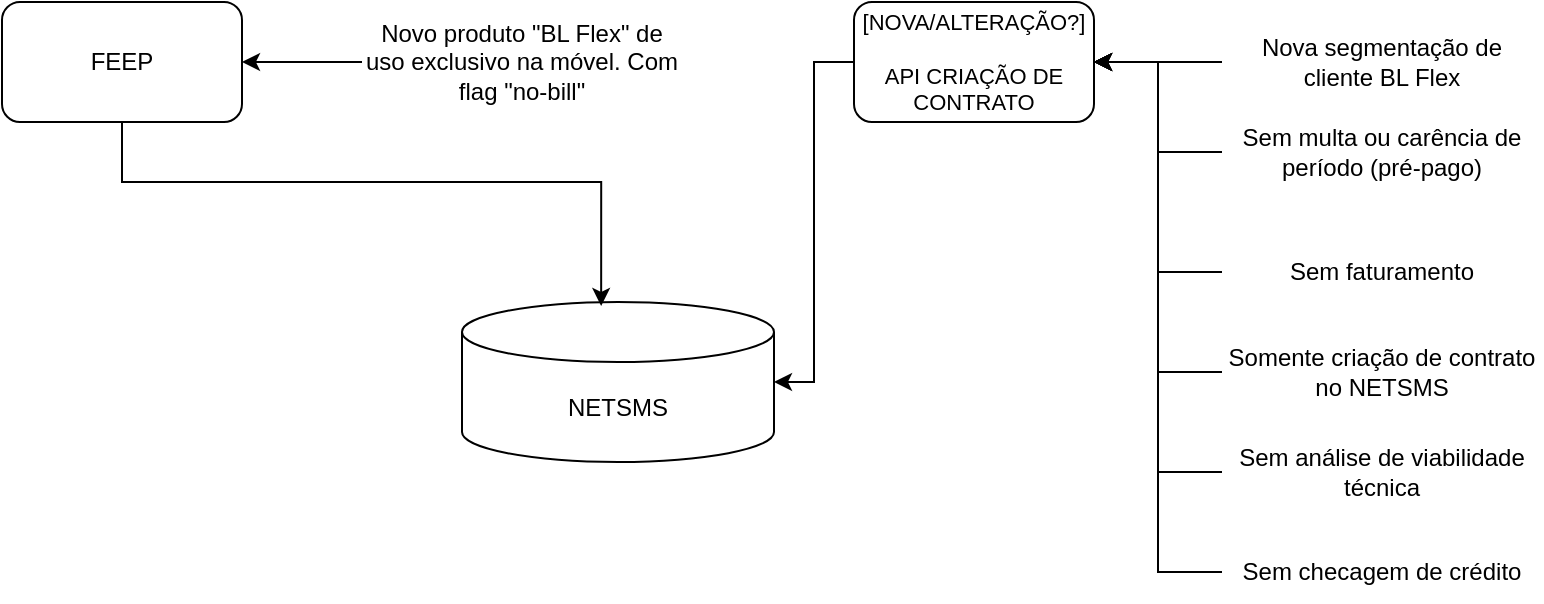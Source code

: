 <mxfile version="27.1.4">
  <diagram name="Página-1" id="dEcKvscp2UGSkrleQm4h">
    <mxGraphModel dx="1042" dy="527" grid="1" gridSize="10" guides="1" tooltips="1" connect="1" arrows="1" fold="1" page="1" pageScale="1" pageWidth="827" pageHeight="1169" math="0" shadow="0">
      <root>
        <mxCell id="0" />
        <mxCell id="1" parent="0" />
        <mxCell id="Y1WF1VeMBglXvYNFT1s_-1" value="FEEP" style="rounded=1;whiteSpace=wrap;html=1;" vertex="1" parent="1">
          <mxGeometry x="40" y="30" width="120" height="60" as="geometry" />
        </mxCell>
        <mxCell id="Y1WF1VeMBglXvYNFT1s_-3" style="edgeStyle=orthogonalEdgeStyle;rounded=0;orthogonalLoop=1;jettySize=auto;html=1;entryX=1;entryY=0.5;entryDx=0;entryDy=0;" edge="1" parent="1" source="Y1WF1VeMBglXvYNFT1s_-2" target="Y1WF1VeMBglXvYNFT1s_-1">
          <mxGeometry relative="1" as="geometry" />
        </mxCell>
        <mxCell id="Y1WF1VeMBglXvYNFT1s_-2" value="Novo produto &quot;BL Flex&quot; de uso exclusivo na móvel. Com flag &quot;no-bill&quot;" style="text;html=1;align=center;verticalAlign=middle;whiteSpace=wrap;rounded=0;" vertex="1" parent="1">
          <mxGeometry x="220" y="45" width="160" height="30" as="geometry" />
        </mxCell>
        <mxCell id="Y1WF1VeMBglXvYNFT1s_-4" value="NETSMS" style="shape=cylinder3;whiteSpace=wrap;html=1;boundedLbl=1;backgroundOutline=1;size=15;" vertex="1" parent="1">
          <mxGeometry x="270" y="180" width="156" height="80" as="geometry" />
        </mxCell>
        <mxCell id="Y1WF1VeMBglXvYNFT1s_-5" style="edgeStyle=orthogonalEdgeStyle;rounded=0;orthogonalLoop=1;jettySize=auto;html=1;entryX=0.446;entryY=0.025;entryDx=0;entryDy=0;entryPerimeter=0;" edge="1" parent="1" source="Y1WF1VeMBglXvYNFT1s_-1" target="Y1WF1VeMBglXvYNFT1s_-4">
          <mxGeometry relative="1" as="geometry">
            <Array as="points">
              <mxPoint x="100" y="120" />
              <mxPoint x="340" y="120" />
            </Array>
          </mxGeometry>
        </mxCell>
        <mxCell id="Y1WF1VeMBglXvYNFT1s_-6" value="[NOVA/ALTERAÇÃO?]&lt;div&gt;&lt;br&gt;&lt;/div&gt;&lt;div&gt;API CRIAÇÃO DE CONTRATO&lt;/div&gt;" style="rounded=1;whiteSpace=wrap;html=1;fontSize=11;" vertex="1" parent="1">
          <mxGeometry x="466" y="30" width="120" height="60" as="geometry" />
        </mxCell>
        <mxCell id="Y1WF1VeMBglXvYNFT1s_-8" style="edgeStyle=orthogonalEdgeStyle;rounded=0;orthogonalLoop=1;jettySize=auto;html=1;entryX=1;entryY=0.5;entryDx=0;entryDy=0;" edge="1" parent="1" source="Y1WF1VeMBglXvYNFT1s_-7" target="Y1WF1VeMBglXvYNFT1s_-6">
          <mxGeometry relative="1" as="geometry" />
        </mxCell>
        <mxCell id="Y1WF1VeMBglXvYNFT1s_-7" value="Nova segmentação de cliente BL Flex" style="text;html=1;align=center;verticalAlign=middle;whiteSpace=wrap;rounded=0;" vertex="1" parent="1">
          <mxGeometry x="650" y="45" width="160" height="30" as="geometry" />
        </mxCell>
        <mxCell id="Y1WF1VeMBglXvYNFT1s_-14" style="edgeStyle=orthogonalEdgeStyle;rounded=0;orthogonalLoop=1;jettySize=auto;html=1;" edge="1" parent="1" source="Y1WF1VeMBglXvYNFT1s_-9" target="Y1WF1VeMBglXvYNFT1s_-6">
          <mxGeometry relative="1" as="geometry" />
        </mxCell>
        <mxCell id="Y1WF1VeMBglXvYNFT1s_-9" value="Sem multa ou carência de período (pré-pago)" style="text;html=1;align=center;verticalAlign=middle;whiteSpace=wrap;rounded=0;" vertex="1" parent="1">
          <mxGeometry x="650" y="90" width="160" height="30" as="geometry" />
        </mxCell>
        <mxCell id="Y1WF1VeMBglXvYNFT1s_-15" style="edgeStyle=orthogonalEdgeStyle;rounded=0;orthogonalLoop=1;jettySize=auto;html=1;entryX=1;entryY=0.5;entryDx=0;entryDy=0;" edge="1" parent="1" source="Y1WF1VeMBglXvYNFT1s_-10" target="Y1WF1VeMBglXvYNFT1s_-6">
          <mxGeometry relative="1" as="geometry" />
        </mxCell>
        <mxCell id="Y1WF1VeMBglXvYNFT1s_-10" value="Sem faturamento" style="text;html=1;align=center;verticalAlign=middle;whiteSpace=wrap;rounded=0;" vertex="1" parent="1">
          <mxGeometry x="650" y="150" width="160" height="30" as="geometry" />
        </mxCell>
        <mxCell id="Y1WF1VeMBglXvYNFT1s_-16" style="edgeStyle=orthogonalEdgeStyle;rounded=0;orthogonalLoop=1;jettySize=auto;html=1;entryX=1;entryY=0.5;entryDx=0;entryDy=0;" edge="1" parent="1" source="Y1WF1VeMBglXvYNFT1s_-11" target="Y1WF1VeMBglXvYNFT1s_-6">
          <mxGeometry relative="1" as="geometry" />
        </mxCell>
        <mxCell id="Y1WF1VeMBglXvYNFT1s_-11" value="Somente criação de contrato no NETSMS" style="text;html=1;align=center;verticalAlign=middle;whiteSpace=wrap;rounded=0;" vertex="1" parent="1">
          <mxGeometry x="650" y="200" width="160" height="30" as="geometry" />
        </mxCell>
        <mxCell id="Y1WF1VeMBglXvYNFT1s_-19" style="edgeStyle=orthogonalEdgeStyle;rounded=0;orthogonalLoop=1;jettySize=auto;html=1;entryX=1;entryY=0.5;entryDx=0;entryDy=0;" edge="1" parent="1" source="Y1WF1VeMBglXvYNFT1s_-12" target="Y1WF1VeMBglXvYNFT1s_-6">
          <mxGeometry relative="1" as="geometry" />
        </mxCell>
        <mxCell id="Y1WF1VeMBglXvYNFT1s_-12" value="Sem análise de viabilidade técnica" style="text;html=1;align=center;verticalAlign=middle;whiteSpace=wrap;rounded=0;" vertex="1" parent="1">
          <mxGeometry x="650" y="250" width="160" height="30" as="geometry" />
        </mxCell>
        <mxCell id="Y1WF1VeMBglXvYNFT1s_-20" style="edgeStyle=orthogonalEdgeStyle;rounded=0;orthogonalLoop=1;jettySize=auto;html=1;entryX=1;entryY=0.5;entryDx=0;entryDy=0;" edge="1" parent="1" source="Y1WF1VeMBglXvYNFT1s_-13" target="Y1WF1VeMBglXvYNFT1s_-6">
          <mxGeometry relative="1" as="geometry" />
        </mxCell>
        <mxCell id="Y1WF1VeMBglXvYNFT1s_-13" value="Sem checagem de crédito" style="text;html=1;align=center;verticalAlign=middle;whiteSpace=wrap;rounded=0;" vertex="1" parent="1">
          <mxGeometry x="650" y="300" width="160" height="30" as="geometry" />
        </mxCell>
        <mxCell id="Y1WF1VeMBglXvYNFT1s_-21" style="edgeStyle=orthogonalEdgeStyle;rounded=0;orthogonalLoop=1;jettySize=auto;html=1;entryX=1;entryY=0.5;entryDx=0;entryDy=0;entryPerimeter=0;" edge="1" parent="1" source="Y1WF1VeMBglXvYNFT1s_-6" target="Y1WF1VeMBglXvYNFT1s_-4">
          <mxGeometry relative="1" as="geometry" />
        </mxCell>
      </root>
    </mxGraphModel>
  </diagram>
</mxfile>
